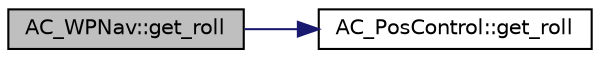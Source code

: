 digraph "AC_WPNav::get_roll"
{
 // INTERACTIVE_SVG=YES
  edge [fontname="Helvetica",fontsize="10",labelfontname="Helvetica",labelfontsize="10"];
  node [fontname="Helvetica",fontsize="10",shape=record];
  rankdir="LR";
  Node1 [label="AC_WPNav::get_roll",height=0.2,width=0.4,color="black", fillcolor="grey75", style="filled" fontcolor="black"];
  Node1 -> Node2 [color="midnightblue",fontsize="10",style="solid",fontname="Helvetica"];
  Node2 [label="AC_PosControl::get_roll",height=0.2,width=0.4,color="black", fillcolor="white", style="filled",URL="$classAC__PosControl.html#a6f2e27de8715c8b3daa12d16a129b2ef",tooltip="get desired roll, pitch which should be fed into stabilize controllers "];
}
